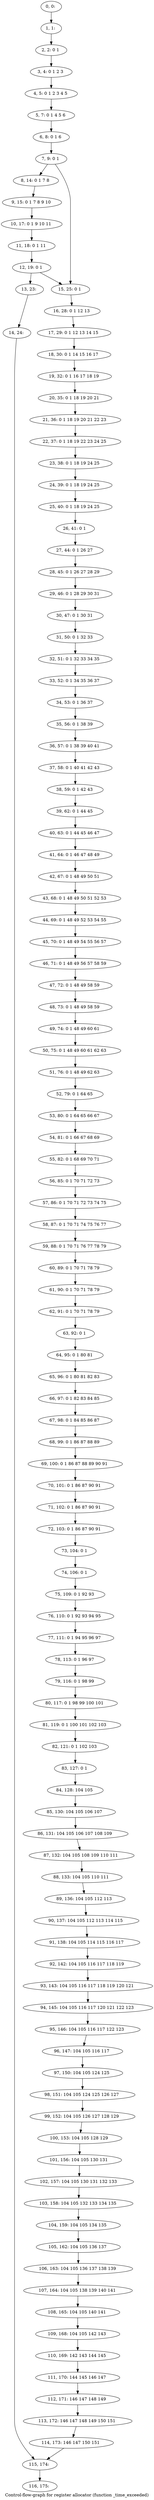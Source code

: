 digraph G {
graph [label="Control-flow-graph for register allocator (function _time_exceeded)"]
0[label="0, 0: "];
1[label="1, 1: "];
2[label="2, 2: 0 1 "];
3[label="3, 4: 0 1 2 3 "];
4[label="4, 5: 0 1 2 3 4 5 "];
5[label="5, 7: 0 1 4 5 6 "];
6[label="6, 8: 0 1 6 "];
7[label="7, 9: 0 1 "];
8[label="8, 14: 0 1 7 8 "];
9[label="9, 15: 0 1 7 8 9 10 "];
10[label="10, 17: 0 1 9 10 11 "];
11[label="11, 18: 0 1 11 "];
12[label="12, 19: 0 1 "];
13[label="13, 23: "];
14[label="14, 24: "];
15[label="15, 25: 0 1 "];
16[label="16, 28: 0 1 12 13 "];
17[label="17, 29: 0 1 12 13 14 15 "];
18[label="18, 30: 0 1 14 15 16 17 "];
19[label="19, 32: 0 1 16 17 18 19 "];
20[label="20, 35: 0 1 18 19 20 21 "];
21[label="21, 36: 0 1 18 19 20 21 22 23 "];
22[label="22, 37: 0 1 18 19 22 23 24 25 "];
23[label="23, 38: 0 1 18 19 24 25 "];
24[label="24, 39: 0 1 18 19 24 25 "];
25[label="25, 40: 0 1 18 19 24 25 "];
26[label="26, 41: 0 1 "];
27[label="27, 44: 0 1 26 27 "];
28[label="28, 45: 0 1 26 27 28 29 "];
29[label="29, 46: 0 1 28 29 30 31 "];
30[label="30, 47: 0 1 30 31 "];
31[label="31, 50: 0 1 32 33 "];
32[label="32, 51: 0 1 32 33 34 35 "];
33[label="33, 52: 0 1 34 35 36 37 "];
34[label="34, 53: 0 1 36 37 "];
35[label="35, 56: 0 1 38 39 "];
36[label="36, 57: 0 1 38 39 40 41 "];
37[label="37, 58: 0 1 40 41 42 43 "];
38[label="38, 59: 0 1 42 43 "];
39[label="39, 62: 0 1 44 45 "];
40[label="40, 63: 0 1 44 45 46 47 "];
41[label="41, 64: 0 1 46 47 48 49 "];
42[label="42, 67: 0 1 48 49 50 51 "];
43[label="43, 68: 0 1 48 49 50 51 52 53 "];
44[label="44, 69: 0 1 48 49 52 53 54 55 "];
45[label="45, 70: 0 1 48 49 54 55 56 57 "];
46[label="46, 71: 0 1 48 49 56 57 58 59 "];
47[label="47, 72: 0 1 48 49 58 59 "];
48[label="48, 73: 0 1 48 49 58 59 "];
49[label="49, 74: 0 1 48 49 60 61 "];
50[label="50, 75: 0 1 48 49 60 61 62 63 "];
51[label="51, 76: 0 1 48 49 62 63 "];
52[label="52, 79: 0 1 64 65 "];
53[label="53, 80: 0 1 64 65 66 67 "];
54[label="54, 81: 0 1 66 67 68 69 "];
55[label="55, 82: 0 1 68 69 70 71 "];
56[label="56, 85: 0 1 70 71 72 73 "];
57[label="57, 86: 0 1 70 71 72 73 74 75 "];
58[label="58, 87: 0 1 70 71 74 75 76 77 "];
59[label="59, 88: 0 1 70 71 76 77 78 79 "];
60[label="60, 89: 0 1 70 71 78 79 "];
61[label="61, 90: 0 1 70 71 78 79 "];
62[label="62, 91: 0 1 70 71 78 79 "];
63[label="63, 92: 0 1 "];
64[label="64, 95: 0 1 80 81 "];
65[label="65, 96: 0 1 80 81 82 83 "];
66[label="66, 97: 0 1 82 83 84 85 "];
67[label="67, 98: 0 1 84 85 86 87 "];
68[label="68, 99: 0 1 86 87 88 89 "];
69[label="69, 100: 0 1 86 87 88 89 90 91 "];
70[label="70, 101: 0 1 86 87 90 91 "];
71[label="71, 102: 0 1 86 87 90 91 "];
72[label="72, 103: 0 1 86 87 90 91 "];
73[label="73, 104: 0 1 "];
74[label="74, 106: 0 1 "];
75[label="75, 109: 0 1 92 93 "];
76[label="76, 110: 0 1 92 93 94 95 "];
77[label="77, 111: 0 1 94 95 96 97 "];
78[label="78, 113: 0 1 96 97 "];
79[label="79, 116: 0 1 98 99 "];
80[label="80, 117: 0 1 98 99 100 101 "];
81[label="81, 119: 0 1 100 101 102 103 "];
82[label="82, 121: 0 1 102 103 "];
83[label="83, 127: 0 1 "];
84[label="84, 128: 104 105 "];
85[label="85, 130: 104 105 106 107 "];
86[label="86, 131: 104 105 106 107 108 109 "];
87[label="87, 132: 104 105 108 109 110 111 "];
88[label="88, 133: 104 105 110 111 "];
89[label="89, 136: 104 105 112 113 "];
90[label="90, 137: 104 105 112 113 114 115 "];
91[label="91, 138: 104 105 114 115 116 117 "];
92[label="92, 142: 104 105 116 117 118 119 "];
93[label="93, 143: 104 105 116 117 118 119 120 121 "];
94[label="94, 145: 104 105 116 117 120 121 122 123 "];
95[label="95, 146: 104 105 116 117 122 123 "];
96[label="96, 147: 104 105 116 117 "];
97[label="97, 150: 104 105 124 125 "];
98[label="98, 151: 104 105 124 125 126 127 "];
99[label="99, 152: 104 105 126 127 128 129 "];
100[label="100, 153: 104 105 128 129 "];
101[label="101, 156: 104 105 130 131 "];
102[label="102, 157: 104 105 130 131 132 133 "];
103[label="103, 158: 104 105 132 133 134 135 "];
104[label="104, 159: 104 105 134 135 "];
105[label="105, 162: 104 105 136 137 "];
106[label="106, 163: 104 105 136 137 138 139 "];
107[label="107, 164: 104 105 138 139 140 141 "];
108[label="108, 165: 104 105 140 141 "];
109[label="109, 168: 104 105 142 143 "];
110[label="110, 169: 142 143 144 145 "];
111[label="111, 170: 144 145 146 147 "];
112[label="112, 171: 146 147 148 149 "];
113[label="113, 172: 146 147 148 149 150 151 "];
114[label="114, 173: 146 147 150 151 "];
115[label="115, 174: "];
116[label="116, 175: "];
0->1 ;
1->2 ;
2->3 ;
3->4 ;
4->5 ;
5->6 ;
6->7 ;
7->8 ;
7->15 ;
8->9 ;
9->10 ;
10->11 ;
11->12 ;
12->13 ;
12->15 ;
13->14 ;
14->115 ;
15->16 ;
16->17 ;
17->18 ;
18->19 ;
19->20 ;
20->21 ;
21->22 ;
22->23 ;
23->24 ;
24->25 ;
25->26 ;
26->27 ;
27->28 ;
28->29 ;
29->30 ;
30->31 ;
31->32 ;
32->33 ;
33->34 ;
34->35 ;
35->36 ;
36->37 ;
37->38 ;
38->39 ;
39->40 ;
40->41 ;
41->42 ;
42->43 ;
43->44 ;
44->45 ;
45->46 ;
46->47 ;
47->48 ;
48->49 ;
49->50 ;
50->51 ;
51->52 ;
52->53 ;
53->54 ;
54->55 ;
55->56 ;
56->57 ;
57->58 ;
58->59 ;
59->60 ;
60->61 ;
61->62 ;
62->63 ;
63->64 ;
64->65 ;
65->66 ;
66->67 ;
67->68 ;
68->69 ;
69->70 ;
70->71 ;
71->72 ;
72->73 ;
73->74 ;
74->75 ;
75->76 ;
76->77 ;
77->78 ;
78->79 ;
79->80 ;
80->81 ;
81->82 ;
82->83 ;
83->84 ;
84->85 ;
85->86 ;
86->87 ;
87->88 ;
88->89 ;
89->90 ;
90->91 ;
91->92 ;
92->93 ;
93->94 ;
94->95 ;
95->96 ;
96->97 ;
97->98 ;
98->99 ;
99->100 ;
100->101 ;
101->102 ;
102->103 ;
103->104 ;
104->105 ;
105->106 ;
106->107 ;
107->108 ;
108->109 ;
109->110 ;
110->111 ;
111->112 ;
112->113 ;
113->114 ;
114->115 ;
115->116 ;
}
